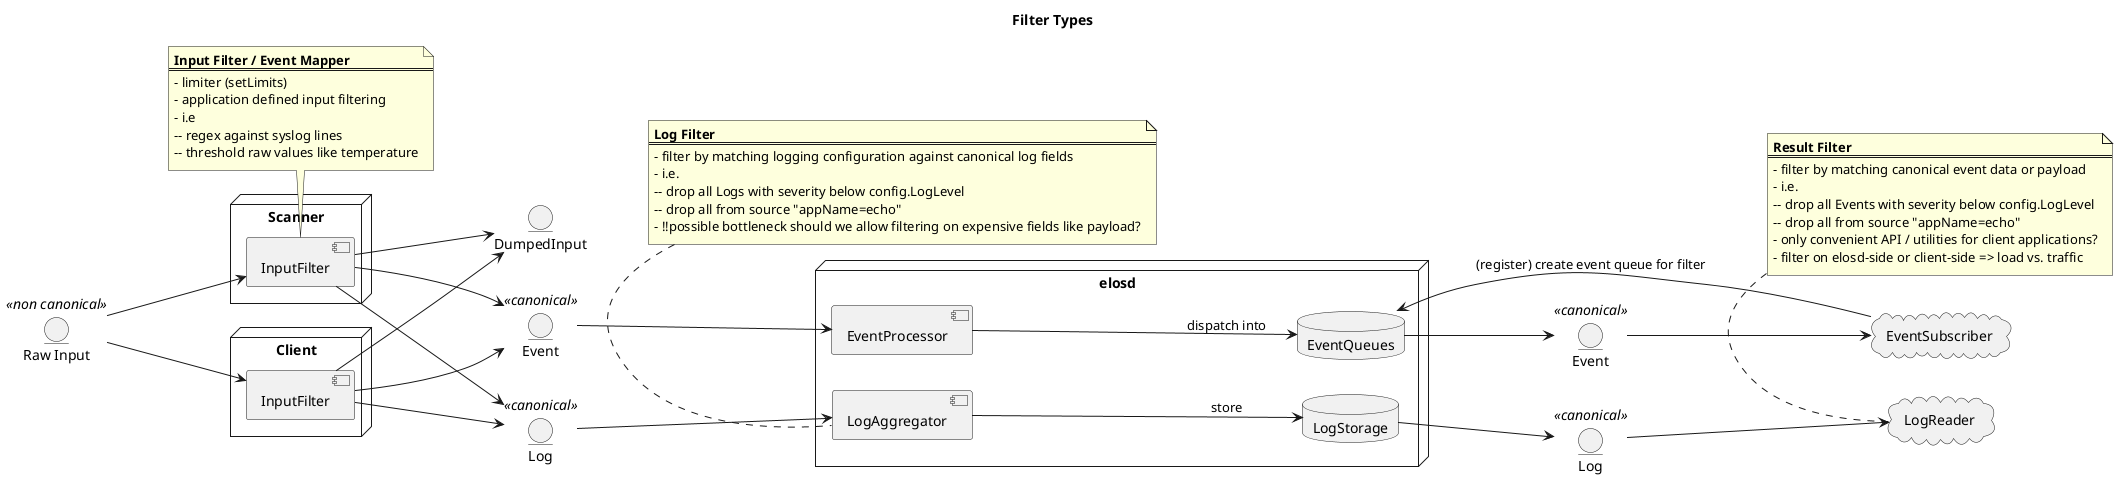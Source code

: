 @startuml
title Filter Types
left to right direction

entity "Raw Input" as RawInput <<non canonical>>

together {
  node Client {
    component InputFilter_Client as "InputFilter"
  }
  node Scanner {
    component InputFilter_Scanner as "InputFilter"
  }
}

note bottom of InputFilter_Scanner
  **Input Filter / Event Mapper**
  ===
  - limiter (setLimits)
  - application defined input filtering
  - i.e
  -- regex against syslog lines
  -- threshold raw values like temperature
end note

entity DumpedInput

together {
  entity "Log" as Log.1 <<canonical>>
  entity "Event" as Event.1 <<canonical>>
}

node elosd {
  component LogAggregator
  component EventProcessor
  together {
    database LogStorage
    database EventQueues
  }
}

note top of LogAggregator
  **Log Filter**
  ===
  - filter by matching logging configuration against canonical log fields
  - i.e.
  -- drop all Logs with severity below config.LogLevel
  -- drop all from source "appName=echo"
  - !!possible bottleneck should we allow filtering on expensive fields like payload?
end note

together {
  entity "Log" as Log.2 <<canonical>>
  entity "Event" as Event.2 <<canonical>>
}

together {
  cloud LogReader
  cloud EventSubscriber
}

note top of LogReader
  **Result Filter**
  ===
  - filter by matching canonical event data or payload
  - i.e.
  -- drop all Events with severity below config.LogLevel
  -- drop all from source "appName=echo"
  - only convenient API / utilities for client applications?
  - filter on elosd-side or client-side => load vs. traffic
end note

RawInput --> InputFilter_Client
RawInput --> InputFilter_Scanner

InputFilter_Client --> Log.1
InputFilter_Scanner --> Log.1
InputFilter_Client --> Event.1
InputFilter_Scanner --> Event.1
InputFilter_Scanner --> DumpedInput
InputFilter_Client --> DumpedInput

Log.1 --> LogAggregator
Event.1 --> EventProcessor

LogAggregator --> LogStorage : store
EventProcessor --> EventQueues : dispatch into

LogStorage --> Log.2
EventQueues --> Event.2

Log.2 --> LogReader
Event.2 --> EventSubscriber

EventSubscriber --> EventQueues : (register) create event queue for filter

@enduml
